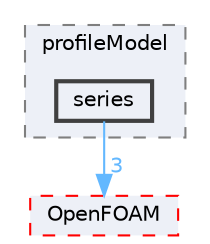 digraph "src/fvOptions/sources/derived/rotorDiskSource/profileModel/series"
{
 // LATEX_PDF_SIZE
  bgcolor="transparent";
  edge [fontname=Helvetica,fontsize=10,labelfontname=Helvetica,labelfontsize=10];
  node [fontname=Helvetica,fontsize=10,shape=box,height=0.2,width=0.4];
  compound=true
  subgraph clusterdir_ef866e3928e9d95cd0d823d33cd5ed92 {
    graph [ bgcolor="#edf0f7", pencolor="grey50", label="profileModel", fontname=Helvetica,fontsize=10 style="filled,dashed", URL="dir_ef866e3928e9d95cd0d823d33cd5ed92.html",tooltip=""]
  dir_fbc039163f4f62e1c7af0f74f25cf63d [label="series", fillcolor="#edf0f7", color="grey25", style="filled,bold", URL="dir_fbc039163f4f62e1c7af0f74f25cf63d.html",tooltip=""];
  }
  dir_c5473ff19b20e6ec4dfe5c310b3778a8 [label="OpenFOAM", fillcolor="#edf0f7", color="red", style="filled,dashed", URL="dir_c5473ff19b20e6ec4dfe5c310b3778a8.html",tooltip=""];
  dir_fbc039163f4f62e1c7af0f74f25cf63d->dir_c5473ff19b20e6ec4dfe5c310b3778a8 [headlabel="3", labeldistance=1.5 headhref="dir_003488_002695.html" href="dir_003488_002695.html" color="steelblue1" fontcolor="steelblue1"];
}
